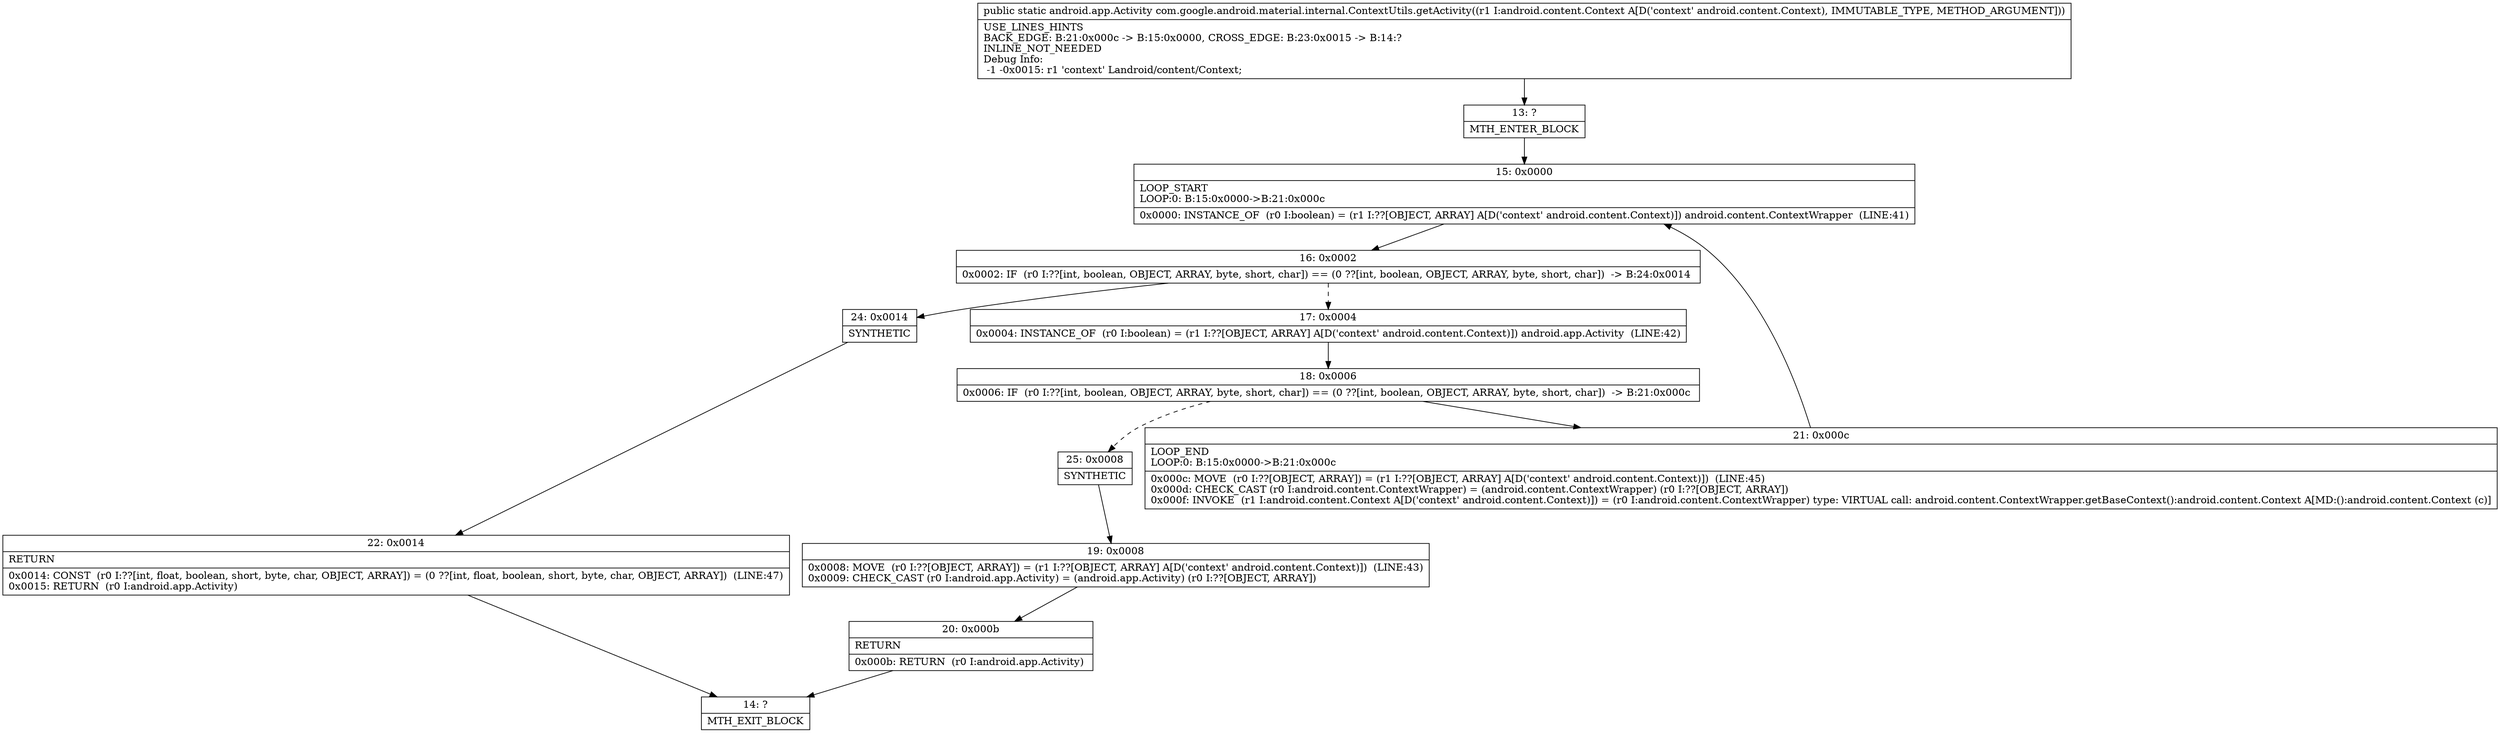 digraph "CFG forcom.google.android.material.internal.ContextUtils.getActivity(Landroid\/content\/Context;)Landroid\/app\/Activity;" {
Node_13 [shape=record,label="{13\:\ ?|MTH_ENTER_BLOCK\l}"];
Node_15 [shape=record,label="{15\:\ 0x0000|LOOP_START\lLOOP:0: B:15:0x0000\-\>B:21:0x000c\l|0x0000: INSTANCE_OF  (r0 I:boolean) = (r1 I:??[OBJECT, ARRAY] A[D('context' android.content.Context)]) android.content.ContextWrapper  (LINE:41)\l}"];
Node_16 [shape=record,label="{16\:\ 0x0002|0x0002: IF  (r0 I:??[int, boolean, OBJECT, ARRAY, byte, short, char]) == (0 ??[int, boolean, OBJECT, ARRAY, byte, short, char])  \-\> B:24:0x0014 \l}"];
Node_17 [shape=record,label="{17\:\ 0x0004|0x0004: INSTANCE_OF  (r0 I:boolean) = (r1 I:??[OBJECT, ARRAY] A[D('context' android.content.Context)]) android.app.Activity  (LINE:42)\l}"];
Node_18 [shape=record,label="{18\:\ 0x0006|0x0006: IF  (r0 I:??[int, boolean, OBJECT, ARRAY, byte, short, char]) == (0 ??[int, boolean, OBJECT, ARRAY, byte, short, char])  \-\> B:21:0x000c \l}"];
Node_21 [shape=record,label="{21\:\ 0x000c|LOOP_END\lLOOP:0: B:15:0x0000\-\>B:21:0x000c\l|0x000c: MOVE  (r0 I:??[OBJECT, ARRAY]) = (r1 I:??[OBJECT, ARRAY] A[D('context' android.content.Context)])  (LINE:45)\l0x000d: CHECK_CAST (r0 I:android.content.ContextWrapper) = (android.content.ContextWrapper) (r0 I:??[OBJECT, ARRAY]) \l0x000f: INVOKE  (r1 I:android.content.Context A[D('context' android.content.Context)]) = (r0 I:android.content.ContextWrapper) type: VIRTUAL call: android.content.ContextWrapper.getBaseContext():android.content.Context A[MD:():android.content.Context (c)]\l}"];
Node_25 [shape=record,label="{25\:\ 0x0008|SYNTHETIC\l}"];
Node_19 [shape=record,label="{19\:\ 0x0008|0x0008: MOVE  (r0 I:??[OBJECT, ARRAY]) = (r1 I:??[OBJECT, ARRAY] A[D('context' android.content.Context)])  (LINE:43)\l0x0009: CHECK_CAST (r0 I:android.app.Activity) = (android.app.Activity) (r0 I:??[OBJECT, ARRAY]) \l}"];
Node_20 [shape=record,label="{20\:\ 0x000b|RETURN\l|0x000b: RETURN  (r0 I:android.app.Activity) \l}"];
Node_14 [shape=record,label="{14\:\ ?|MTH_EXIT_BLOCK\l}"];
Node_24 [shape=record,label="{24\:\ 0x0014|SYNTHETIC\l}"];
Node_22 [shape=record,label="{22\:\ 0x0014|RETURN\l|0x0014: CONST  (r0 I:??[int, float, boolean, short, byte, char, OBJECT, ARRAY]) = (0 ??[int, float, boolean, short, byte, char, OBJECT, ARRAY])  (LINE:47)\l0x0015: RETURN  (r0 I:android.app.Activity) \l}"];
MethodNode[shape=record,label="{public static android.app.Activity com.google.android.material.internal.ContextUtils.getActivity((r1 I:android.content.Context A[D('context' android.content.Context), IMMUTABLE_TYPE, METHOD_ARGUMENT]))  | USE_LINES_HINTS\lBACK_EDGE: B:21:0x000c \-\> B:15:0x0000, CROSS_EDGE: B:23:0x0015 \-\> B:14:?\lINLINE_NOT_NEEDED\lDebug Info:\l  \-1 \-0x0015: r1 'context' Landroid\/content\/Context;\l}"];
MethodNode -> Node_13;Node_13 -> Node_15;
Node_15 -> Node_16;
Node_16 -> Node_17[style=dashed];
Node_16 -> Node_24;
Node_17 -> Node_18;
Node_18 -> Node_21;
Node_18 -> Node_25[style=dashed];
Node_21 -> Node_15;
Node_25 -> Node_19;
Node_19 -> Node_20;
Node_20 -> Node_14;
Node_24 -> Node_22;
Node_22 -> Node_14;
}

